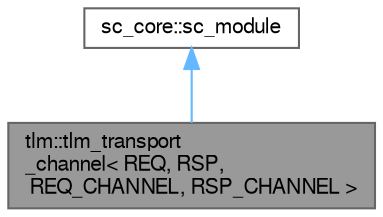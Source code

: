 digraph "tlm::tlm_transport_channel&lt; REQ, RSP, REQ_CHANNEL, RSP_CHANNEL &gt;"
{
 // LATEX_PDF_SIZE
  bgcolor="transparent";
  edge [fontname=FreeSans,fontsize=10,labelfontname=FreeSans,labelfontsize=10];
  node [fontname=FreeSans,fontsize=10,shape=box,height=0.2,width=0.4];
  Node1 [id="Node000001",label="tlm::tlm_transport\l_channel\< REQ, RSP,\l REQ_CHANNEL, RSP_CHANNEL \>",height=0.2,width=0.4,color="gray40", fillcolor="grey60", style="filled", fontcolor="black",tooltip=" "];
  Node2 -> Node1 [id="edge1_Node000001_Node000002",dir="back",color="steelblue1",style="solid",tooltip=" "];
  Node2 [id="Node000002",label="sc_core::sc_module",height=0.2,width=0.4,color="gray40", fillcolor="white", style="filled",tooltip=" "];
}
